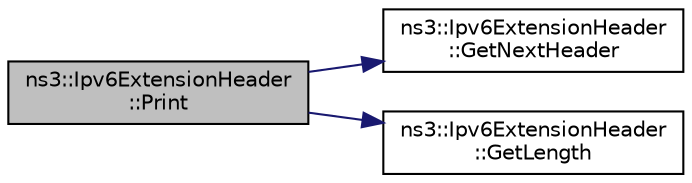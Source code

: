 digraph "ns3::Ipv6ExtensionHeader::Print"
{
  edge [fontname="Helvetica",fontsize="10",labelfontname="Helvetica",labelfontsize="10"];
  node [fontname="Helvetica",fontsize="10",shape=record];
  rankdir="LR";
  Node1 [label="ns3::Ipv6ExtensionHeader\l::Print",height=0.2,width=0.4,color="black", fillcolor="grey75", style="filled", fontcolor="black"];
  Node1 -> Node2 [color="midnightblue",fontsize="10",style="solid"];
  Node2 [label="ns3::Ipv6ExtensionHeader\l::GetNextHeader",height=0.2,width=0.4,color="black", fillcolor="white", style="filled",URL="$d5/d0e/classns3_1_1Ipv6ExtensionHeader.html#a8bcd0646a2fe4c335270fc1d9d336324",tooltip="Get the next header. "];
  Node1 -> Node3 [color="midnightblue",fontsize="10",style="solid"];
  Node3 [label="ns3::Ipv6ExtensionHeader\l::GetLength",height=0.2,width=0.4,color="black", fillcolor="white", style="filled",URL="$d5/d0e/classns3_1_1Ipv6ExtensionHeader.html#ad842fe3ba452c35e994a899530295ff4",tooltip="Get the length of the extension. "];
}
